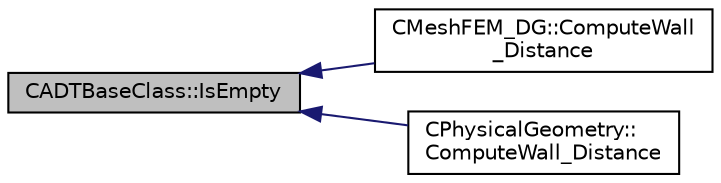 digraph "CADTBaseClass::IsEmpty"
{
  edge [fontname="Helvetica",fontsize="10",labelfontname="Helvetica",labelfontsize="10"];
  node [fontname="Helvetica",fontsize="10",shape=record];
  rankdir="LR";
  Node7 [label="CADTBaseClass::IsEmpty",height=0.2,width=0.4,color="black", fillcolor="grey75", style="filled", fontcolor="black"];
  Node7 -> Node8 [dir="back",color="midnightblue",fontsize="10",style="solid",fontname="Helvetica"];
  Node8 [label="CMeshFEM_DG::ComputeWall\l_Distance",height=0.2,width=0.4,color="black", fillcolor="white", style="filled",URL="$class_c_mesh_f_e_m___d_g.html#a4f42ae7ac7d9b1364a82a11033d908c4",tooltip="Function to compute the distance to the nearest viscous wall. "];
  Node7 -> Node9 [dir="back",color="midnightblue",fontsize="10",style="solid",fontname="Helvetica"];
  Node9 [label="CPhysicalGeometry::\lComputeWall_Distance",height=0.2,width=0.4,color="black", fillcolor="white", style="filled",URL="$class_c_physical_geometry.html#a608cad0ac3305882f671eb039531ca64",tooltip="Computes the distance to the nearest no-slip wall for each grid node. "];
}
